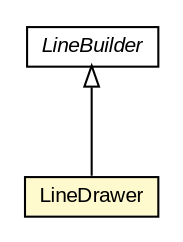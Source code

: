 #!/usr/local/bin/dot
#
# Class diagram 
# Generated by UMLGraph version R5_6-24-gf6e263 (http://www.umlgraph.org/)
#

digraph G {
	edge [fontname="arial",fontsize=10,labelfontname="arial",labelfontsize=10];
	node [fontname="arial",fontsize=10,shape=plaintext];
	nodesep=0.25;
	ranksep=0.5;
	// org.osmdroid.util.LineBuilder
	c136307 [label=<<table title="org.osmdroid.util.LineBuilder" border="0" cellborder="1" cellspacing="0" cellpadding="2" port="p" href="../../util/LineBuilder.html">
		<tr><td><table border="0" cellspacing="0" cellpadding="1">
<tr><td align="center" balign="center"><font face="arial italic"> LineBuilder </font></td></tr>
		</table></td></tr>
		</table>>, URL="../../util/LineBuilder.html", fontname="arial", fontcolor="black", fontsize=10.0];
	// org.osmdroid.views.overlay.LineDrawer
	c136381 [label=<<table title="org.osmdroid.views.overlay.LineDrawer" border="0" cellborder="1" cellspacing="0" cellpadding="2" port="p" bgcolor="lemonChiffon" href="./LineDrawer.html">
		<tr><td><table border="0" cellspacing="0" cellpadding="1">
<tr><td align="center" balign="center"> LineDrawer </td></tr>
		</table></td></tr>
		</table>>, URL="./LineDrawer.html", fontname="arial", fontcolor="black", fontsize=10.0];
	//org.osmdroid.views.overlay.LineDrawer extends org.osmdroid.util.LineBuilder
	c136307:p -> c136381:p [dir=back,arrowtail=empty];
}

